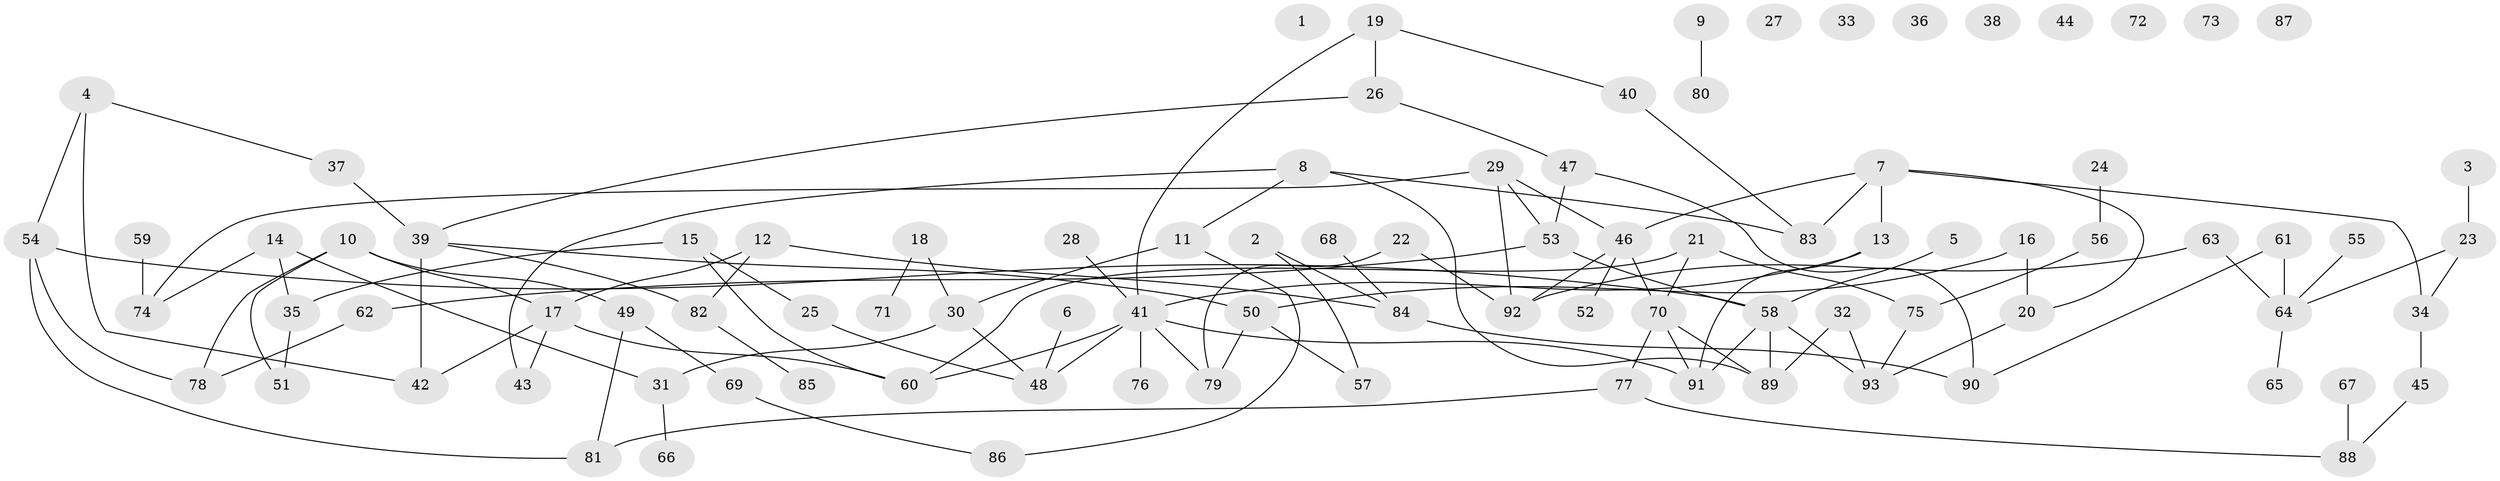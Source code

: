 // coarse degree distribution, {5: 0.20689655172413793, 7: 0.10344827586206896, 1: 0.1724137931034483, 6: 0.10344827586206896, 3: 0.20689655172413793, 4: 0.034482758620689655, 2: 0.13793103448275862, 8: 0.034482758620689655}
// Generated by graph-tools (version 1.1) at 2025/35/03/04/25 23:35:45]
// undirected, 93 vertices, 117 edges
graph export_dot {
  node [color=gray90,style=filled];
  1;
  2;
  3;
  4;
  5;
  6;
  7;
  8;
  9;
  10;
  11;
  12;
  13;
  14;
  15;
  16;
  17;
  18;
  19;
  20;
  21;
  22;
  23;
  24;
  25;
  26;
  27;
  28;
  29;
  30;
  31;
  32;
  33;
  34;
  35;
  36;
  37;
  38;
  39;
  40;
  41;
  42;
  43;
  44;
  45;
  46;
  47;
  48;
  49;
  50;
  51;
  52;
  53;
  54;
  55;
  56;
  57;
  58;
  59;
  60;
  61;
  62;
  63;
  64;
  65;
  66;
  67;
  68;
  69;
  70;
  71;
  72;
  73;
  74;
  75;
  76;
  77;
  78;
  79;
  80;
  81;
  82;
  83;
  84;
  85;
  86;
  87;
  88;
  89;
  90;
  91;
  92;
  93;
  2 -- 57;
  2 -- 84;
  3 -- 23;
  4 -- 37;
  4 -- 42;
  4 -- 54;
  5 -- 58;
  6 -- 48;
  7 -- 13;
  7 -- 20;
  7 -- 34;
  7 -- 46;
  7 -- 83;
  8 -- 11;
  8 -- 43;
  8 -- 83;
  8 -- 89;
  9 -- 80;
  10 -- 17;
  10 -- 49;
  10 -- 51;
  10 -- 78;
  11 -- 30;
  11 -- 86;
  12 -- 17;
  12 -- 82;
  12 -- 84;
  13 -- 41;
  13 -- 91;
  14 -- 31;
  14 -- 35;
  14 -- 74;
  15 -- 25;
  15 -- 35;
  15 -- 60;
  16 -- 20;
  16 -- 50;
  17 -- 42;
  17 -- 43;
  17 -- 60;
  18 -- 30;
  18 -- 71;
  19 -- 26;
  19 -- 40;
  19 -- 41;
  20 -- 93;
  21 -- 60;
  21 -- 70;
  21 -- 75;
  22 -- 79;
  22 -- 92;
  23 -- 34;
  23 -- 64;
  24 -- 56;
  25 -- 48;
  26 -- 39;
  26 -- 47;
  28 -- 41;
  29 -- 46;
  29 -- 53;
  29 -- 74;
  29 -- 92;
  30 -- 31;
  30 -- 48;
  31 -- 66;
  32 -- 89;
  32 -- 93;
  34 -- 45;
  35 -- 51;
  37 -- 39;
  39 -- 42;
  39 -- 50;
  39 -- 82;
  40 -- 83;
  41 -- 48;
  41 -- 60;
  41 -- 76;
  41 -- 79;
  41 -- 91;
  45 -- 88;
  46 -- 52;
  46 -- 70;
  46 -- 92;
  47 -- 53;
  47 -- 90;
  49 -- 69;
  49 -- 81;
  50 -- 57;
  50 -- 79;
  53 -- 58;
  53 -- 62;
  54 -- 58;
  54 -- 78;
  54 -- 81;
  55 -- 64;
  56 -- 75;
  58 -- 89;
  58 -- 91;
  58 -- 93;
  59 -- 74;
  61 -- 64;
  61 -- 90;
  62 -- 78;
  63 -- 64;
  63 -- 92;
  64 -- 65;
  67 -- 88;
  68 -- 84;
  69 -- 86;
  70 -- 77;
  70 -- 89;
  70 -- 91;
  75 -- 93;
  77 -- 81;
  77 -- 88;
  82 -- 85;
  84 -- 90;
}
